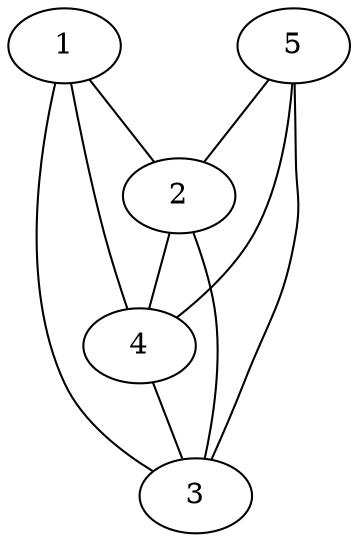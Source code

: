 graph pdb1a6x {
	1	 [aaLength=3,
		sequence=vanDerWaals,
		type=1];
	3	 [aaLength=6,
		sequence=vanDerWaals,
		type=1];
	1 -- 3	 [distance0="33.0",
		frequency=1,
		type0=2];
	2	 [aaLength=7,
		sequence=vanDerWaals,
		type=1];
	1 -- 2	 [distance0="24.0",
		frequency=1,
		type0=1];
	4	 [aaLength=4,
		sequence=vanDerWaals,
		type=1];
	1 -- 4	 [distance0="45.0",
		frequency=1,
		type0=3];
	2 -- 3	 [distance0="9.0",
		distance1="0.0",
		frequency=2,
		type0=1,
		type1=4];
	2 -- 4	 [distance0="21.0",
		frequency=1,
		type0=2];
	4 -- 3	 [distance0="12.0",
		frequency=1,
		type0=1];
	5	 [aaLength=3,
		sequence=vanDerWaals,
		type=1];
	5 -- 3	 [distance0="30.0",
		frequency=1,
		type0=2];
	5 -- 2	 [distance0="39.0",
		frequency=1,
		type0=3];
	5 -- 4	 [distance0="18.0",
		frequency=1,
		type0=1];
}
